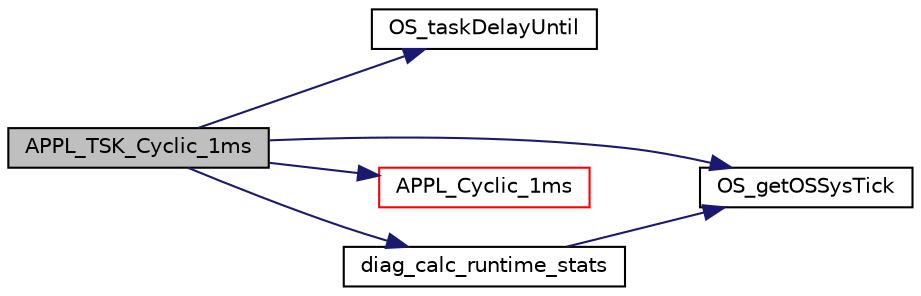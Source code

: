 digraph "APPL_TSK_Cyclic_1ms"
{
  edge [fontname="Helvetica",fontsize="10",labelfontname="Helvetica",labelfontsize="10"];
  node [fontname="Helvetica",fontsize="10",shape=record];
  rankdir="LR";
  Node197 [label="APPL_TSK_Cyclic_1ms",height=0.2,width=0.4,color="black", fillcolor="grey75", style="filled", fontcolor="black"];
  Node197 -> Node198 [color="midnightblue",fontsize="10",style="solid",fontname="Helvetica"];
  Node198 [label="OS_taskDelayUntil",height=0.2,width=0.4,color="black", fillcolor="white", style="filled",URL="$os_8c.html#a0f45ac2d8141fb57e8aece8c1c9e3cd6",tooltip="Delay a task until a specified time. "];
  Node197 -> Node199 [color="midnightblue",fontsize="10",style="solid",fontname="Helvetica"];
  Node199 [label="OS_getOSSysTick",height=0.2,width=0.4,color="black", fillcolor="white", style="filled",URL="$os_8c.html#a4c29aeb605d624ed4979a48ebde8b7f3",tooltip="returns OS based system tick value. "];
  Node197 -> Node200 [color="midnightblue",fontsize="10",style="solid",fontname="Helvetica"];
  Node200 [label="APPL_Cyclic_1ms",height=0.2,width=0.4,color="red", fillcolor="white", style="filled",URL="$group__API__OS.html#ga8eb09b5db377541ef4be8c4345de706f",tooltip="user application task 1 milliseconds "];
  Node197 -> Node234 [color="midnightblue",fontsize="10",style="solid",fontname="Helvetica"];
  Node234 [label="diag_calc_runtime_stats",height=0.2,width=0.4,color="black", fillcolor="white", style="filled",URL="$runtime__stats__light_8c.html#a025023a48e69f56d567377830ecaa7bc",tooltip="Update the runtime stats. "];
  Node234 -> Node199 [color="midnightblue",fontsize="10",style="solid",fontname="Helvetica"];
}
